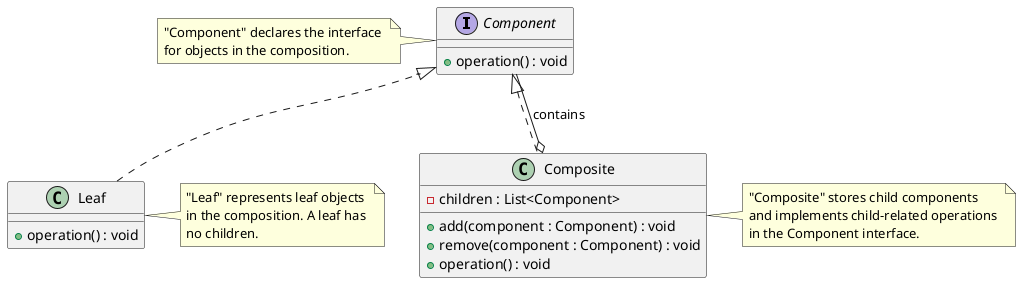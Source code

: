 @startuml CompositePatternClassDiagram

' Define interface for base components
interface Component {
  +operation() : void
}

' Define Leaf
class Leaf implements Component {
  +operation() : void
}

' Define Composite
class Composite implements Component {
  -children : List<Component>
  +add(component : Component) : void
  +remove(component : Component) : void
  +operation() : void
}

' Relations
Composite o-- Component : contains

note left of Component
  "Component" declares the interface 
  for objects in the composition.
end note

note right of Leaf
  "Leaf" represents leaf objects 
  in the composition. A leaf has 
  no children.
end note

note right of Composite
  "Composite" stores child components 
  and implements child-related operations 
  in the Component interface.
end note

@enduml
